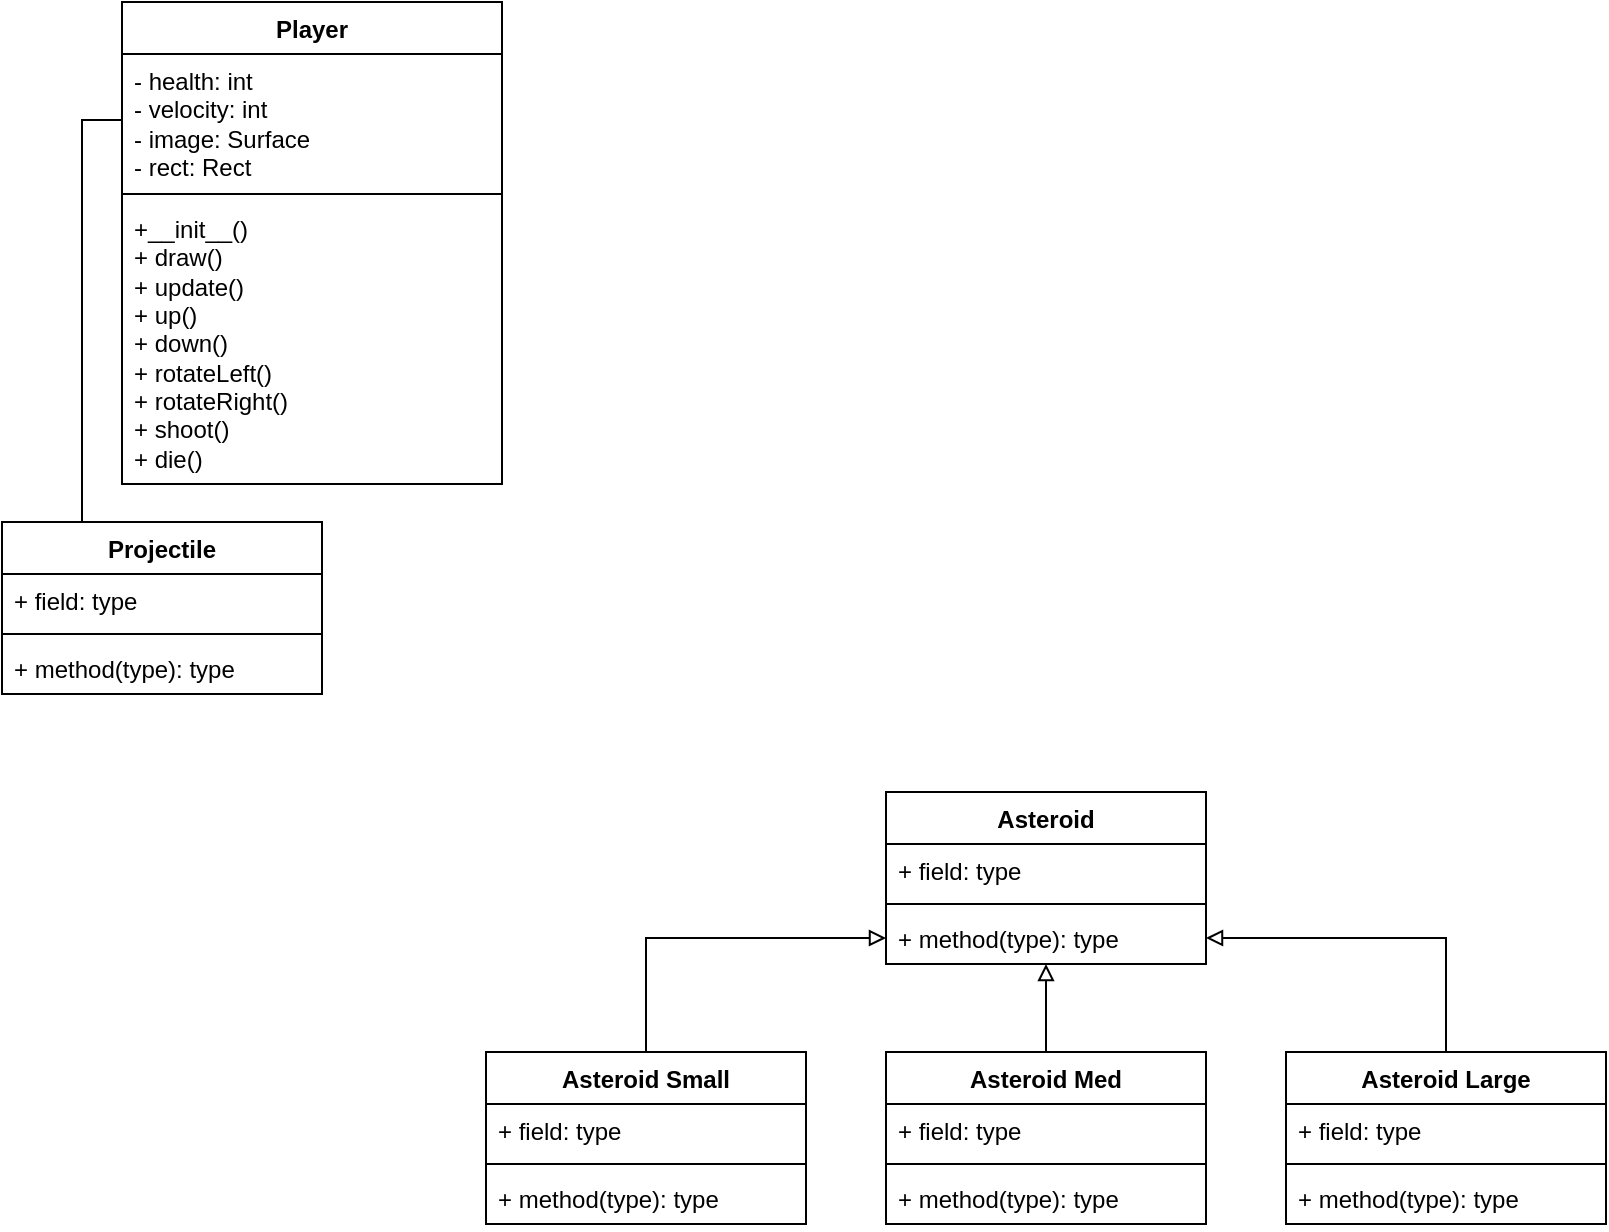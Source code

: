 <mxfile version="20.5.3" type="embed"><diagram name="Page-1" id="uJlZZ8GzOuchY80w957W"><mxGraphModel dx="584" dy="306" grid="0" gridSize="10" guides="1" tooltips="1" connect="1" arrows="1" fold="1" page="1" pageScale="1" pageWidth="850" pageHeight="1100" math="0" shadow="0"><root><mxCell id="0"/><mxCell id="1" parent="0"/><mxCell id="S6WL_8YAi1D2qai2WmP8-15" value="Asteroid" style="swimlane;fontStyle=1;align=center;verticalAlign=top;childLayout=stackLayout;horizontal=1;startSize=26;horizontalStack=0;resizeParent=1;resizeParentMax=0;resizeLast=0;collapsible=1;marginBottom=0;whiteSpace=wrap;html=1;" parent="1" vertex="1"><mxGeometry x="452" y="405" width="160" height="86" as="geometry"/></mxCell><mxCell id="S6WL_8YAi1D2qai2WmP8-16" value="+ field: type" style="text;strokeColor=none;fillColor=none;align=left;verticalAlign=top;spacingLeft=4;spacingRight=4;overflow=hidden;rotatable=0;points=[[0,0.5],[1,0.5]];portConstraint=eastwest;whiteSpace=wrap;html=1;" parent="S6WL_8YAi1D2qai2WmP8-15" vertex="1"><mxGeometry y="26" width="160" height="26" as="geometry"/></mxCell><mxCell id="S6WL_8YAi1D2qai2WmP8-17" value="" style="line;strokeWidth=1;fillColor=none;align=left;verticalAlign=middle;spacingTop=-1;spacingLeft=3;spacingRight=3;rotatable=0;labelPosition=right;points=[];portConstraint=eastwest;strokeColor=inherit;" parent="S6WL_8YAi1D2qai2WmP8-15" vertex="1"><mxGeometry y="52" width="160" height="8" as="geometry"/></mxCell><mxCell id="S6WL_8YAi1D2qai2WmP8-18" value="+ method(type): type" style="text;strokeColor=none;fillColor=none;align=left;verticalAlign=top;spacingLeft=4;spacingRight=4;overflow=hidden;rotatable=0;points=[[0,0.5],[1,0.5]];portConstraint=eastwest;whiteSpace=wrap;html=1;" parent="S6WL_8YAi1D2qai2WmP8-15" vertex="1"><mxGeometry y="60" width="160" height="26" as="geometry"/></mxCell><mxCell id="S6WL_8YAi1D2qai2WmP8-19" value="Player" style="swimlane;fontStyle=1;align=center;verticalAlign=top;childLayout=stackLayout;horizontal=1;startSize=26;horizontalStack=0;resizeParent=1;resizeParentMax=0;resizeLast=0;collapsible=1;marginBottom=0;whiteSpace=wrap;html=1;" parent="1" vertex="1"><mxGeometry x="70" y="10" width="190" height="241" as="geometry"/></mxCell><mxCell id="S6WL_8YAi1D2qai2WmP8-20" value="&lt;div&gt;- health: int&lt;/div&gt;&lt;div&gt;- velocity: int&lt;/div&gt;&lt;div&gt;- image: Surface&lt;/div&gt;&lt;div&gt;- rect: Rect&lt;/div&gt;" style="text;strokeColor=none;fillColor=none;align=left;verticalAlign=top;spacingLeft=4;spacingRight=4;overflow=hidden;rotatable=0;points=[[0,0.5],[1,0.5]];portConstraint=eastwest;whiteSpace=wrap;html=1;" parent="S6WL_8YAi1D2qai2WmP8-19" vertex="1"><mxGeometry y="26" width="190" height="66" as="geometry"/></mxCell><mxCell id="S6WL_8YAi1D2qai2WmP8-21" value="" style="line;strokeWidth=1;fillColor=none;align=left;verticalAlign=middle;spacingTop=-1;spacingLeft=3;spacingRight=3;rotatable=0;labelPosition=right;points=[];portConstraint=eastwest;strokeColor=inherit;" parent="S6WL_8YAi1D2qai2WmP8-19" vertex="1"><mxGeometry y="92" width="190" height="8" as="geometry"/></mxCell><mxCell id="S6WL_8YAi1D2qai2WmP8-22" value="&lt;div&gt;+__init__()&lt;/div&gt;&lt;div&gt;&lt;div&gt;+ draw()&lt;/div&gt;&lt;/div&gt;&lt;div&gt;+ update()&lt;br&gt;&lt;/div&gt;&lt;div&gt;+ up()&lt;br&gt;&lt;/div&gt;&lt;div&gt;+ down()&lt;/div&gt;&lt;div&gt;+ rotateLeft()&lt;/div&gt;&lt;div&gt;+ rotateRight()&lt;/div&gt;&lt;div&gt;+ shoot()&lt;br&gt;&lt;/div&gt;&lt;div&gt;+ die()&lt;/div&gt;" style="text;strokeColor=none;fillColor=none;align=left;verticalAlign=middle;spacingLeft=4;spacingRight=4;overflow=hidden;rotatable=0;points=[[0,0.5],[1,0.5]];portConstraint=eastwest;whiteSpace=wrap;html=1;strokeWidth=1;horizontal=1;" parent="S6WL_8YAi1D2qai2WmP8-19" vertex="1"><mxGeometry y="100" width="190" height="141" as="geometry"/></mxCell><mxCell id="S6WL_8YAi1D2qai2WmP8-23" value="Asteroid Small" style="swimlane;fontStyle=1;align=center;verticalAlign=top;childLayout=stackLayout;horizontal=1;startSize=26;horizontalStack=0;resizeParent=1;resizeParentMax=0;resizeLast=0;collapsible=1;marginBottom=0;whiteSpace=wrap;html=1;" parent="1" vertex="1"><mxGeometry x="252" y="535" width="160" height="86" as="geometry"/></mxCell><mxCell id="S6WL_8YAi1D2qai2WmP8-24" value="+ field: type" style="text;strokeColor=none;fillColor=none;align=left;verticalAlign=top;spacingLeft=4;spacingRight=4;overflow=hidden;rotatable=0;points=[[0,0.5],[1,0.5]];portConstraint=eastwest;whiteSpace=wrap;html=1;" parent="S6WL_8YAi1D2qai2WmP8-23" vertex="1"><mxGeometry y="26" width="160" height="26" as="geometry"/></mxCell><mxCell id="S6WL_8YAi1D2qai2WmP8-25" value="" style="line;strokeWidth=1;fillColor=none;align=left;verticalAlign=middle;spacingTop=-1;spacingLeft=3;spacingRight=3;rotatable=0;labelPosition=right;points=[];portConstraint=eastwest;strokeColor=inherit;" parent="S6WL_8YAi1D2qai2WmP8-23" vertex="1"><mxGeometry y="52" width="160" height="8" as="geometry"/></mxCell><mxCell id="S6WL_8YAi1D2qai2WmP8-26" value="+ method(type): type" style="text;strokeColor=none;fillColor=none;align=left;verticalAlign=top;spacingLeft=4;spacingRight=4;overflow=hidden;rotatable=0;points=[[0,0.5],[1,0.5]];portConstraint=eastwest;whiteSpace=wrap;html=1;" parent="S6WL_8YAi1D2qai2WmP8-23" vertex="1"><mxGeometry y="60" width="160" height="26" as="geometry"/></mxCell><mxCell id="S6WL_8YAi1D2qai2WmP8-27" value="Asteroid Large" style="swimlane;fontStyle=1;align=center;verticalAlign=top;childLayout=stackLayout;horizontal=1;startSize=26;horizontalStack=0;resizeParent=1;resizeParentMax=0;resizeLast=0;collapsible=1;marginBottom=0;whiteSpace=wrap;html=1;" parent="1" vertex="1"><mxGeometry x="652" y="535" width="160" height="86" as="geometry"/></mxCell><mxCell id="S6WL_8YAi1D2qai2WmP8-28" value="+ field: type" style="text;strokeColor=none;fillColor=none;align=left;verticalAlign=top;spacingLeft=4;spacingRight=4;overflow=hidden;rotatable=0;points=[[0,0.5],[1,0.5]];portConstraint=eastwest;whiteSpace=wrap;html=1;" parent="S6WL_8YAi1D2qai2WmP8-27" vertex="1"><mxGeometry y="26" width="160" height="26" as="geometry"/></mxCell><mxCell id="S6WL_8YAi1D2qai2WmP8-29" value="" style="line;strokeWidth=1;fillColor=none;align=left;verticalAlign=middle;spacingTop=-1;spacingLeft=3;spacingRight=3;rotatable=0;labelPosition=right;points=[];portConstraint=eastwest;strokeColor=inherit;" parent="S6WL_8YAi1D2qai2WmP8-27" vertex="1"><mxGeometry y="52" width="160" height="8" as="geometry"/></mxCell><mxCell id="S6WL_8YAi1D2qai2WmP8-30" value="+ method(type): type" style="text;strokeColor=none;fillColor=none;align=left;verticalAlign=top;spacingLeft=4;spacingRight=4;overflow=hidden;rotatable=0;points=[[0,0.5],[1,0.5]];portConstraint=eastwest;whiteSpace=wrap;html=1;" parent="S6WL_8YAi1D2qai2WmP8-27" vertex="1"><mxGeometry y="60" width="160" height="26" as="geometry"/></mxCell><mxCell id="S6WL_8YAi1D2qai2WmP8-44" style="edgeStyle=orthogonalEdgeStyle;rounded=0;orthogonalLoop=1;jettySize=auto;html=1;exitX=0.5;exitY=0;exitDx=0;exitDy=0;entryX=0.5;entryY=1;entryDx=0;entryDy=0;endArrow=block;endFill=0;" parent="1" source="S6WL_8YAi1D2qai2WmP8-31" target="S6WL_8YAi1D2qai2WmP8-15" edge="1"><mxGeometry relative="1" as="geometry"/></mxCell><mxCell id="S6WL_8YAi1D2qai2WmP8-31" value="Asteroid Med" style="swimlane;fontStyle=1;align=center;verticalAlign=top;childLayout=stackLayout;horizontal=1;startSize=26;horizontalStack=0;resizeParent=1;resizeParentMax=0;resizeLast=0;collapsible=1;marginBottom=0;whiteSpace=wrap;html=1;" parent="1" vertex="1"><mxGeometry x="452" y="535" width="160" height="86" as="geometry"/></mxCell><mxCell id="S6WL_8YAi1D2qai2WmP8-32" value="+ field: type" style="text;strokeColor=none;fillColor=none;align=left;verticalAlign=top;spacingLeft=4;spacingRight=4;overflow=hidden;rotatable=0;points=[[0,0.5],[1,0.5]];portConstraint=eastwest;whiteSpace=wrap;html=1;" parent="S6WL_8YAi1D2qai2WmP8-31" vertex="1"><mxGeometry y="26" width="160" height="26" as="geometry"/></mxCell><mxCell id="S6WL_8YAi1D2qai2WmP8-33" value="" style="line;strokeWidth=1;fillColor=none;align=left;verticalAlign=middle;spacingTop=-1;spacingLeft=3;spacingRight=3;rotatable=0;labelPosition=right;points=[];portConstraint=eastwest;strokeColor=inherit;" parent="S6WL_8YAi1D2qai2WmP8-31" vertex="1"><mxGeometry y="52" width="160" height="8" as="geometry"/></mxCell><mxCell id="S6WL_8YAi1D2qai2WmP8-34" value="+ method(type): type" style="text;strokeColor=none;fillColor=none;align=left;verticalAlign=top;spacingLeft=4;spacingRight=4;overflow=hidden;rotatable=0;points=[[0,0.5],[1,0.5]];portConstraint=eastwest;whiteSpace=wrap;html=1;" parent="S6WL_8YAi1D2qai2WmP8-31" vertex="1"><mxGeometry y="60" width="160" height="26" as="geometry"/></mxCell><mxCell id="S6WL_8YAi1D2qai2WmP8-38" style="edgeStyle=orthogonalEdgeStyle;rounded=0;orthogonalLoop=1;jettySize=auto;html=1;entryX=1;entryY=0.5;entryDx=0;entryDy=0;endArrow=block;endFill=0;exitX=0.5;exitY=0;exitDx=0;exitDy=0;" parent="1" source="S6WL_8YAi1D2qai2WmP8-27" target="S6WL_8YAi1D2qai2WmP8-18" edge="1"><mxGeometry relative="1" as="geometry"><mxPoint x="682" y="455" as="sourcePoint"/></mxGeometry></mxCell><mxCell id="S6WL_8YAi1D2qai2WmP8-39" style="edgeStyle=orthogonalEdgeStyle;rounded=0;orthogonalLoop=1;jettySize=auto;html=1;entryX=0;entryY=0.5;entryDx=0;entryDy=0;endArrow=block;endFill=0;exitX=0.5;exitY=0;exitDx=0;exitDy=0;" parent="1" source="S6WL_8YAi1D2qai2WmP8-23" target="S6WL_8YAi1D2qai2WmP8-18" edge="1"><mxGeometry relative="1" as="geometry"><mxPoint x="402" y="455" as="sourcePoint"/></mxGeometry></mxCell><mxCell id="S6WL_8YAi1D2qai2WmP8-40" value="Projectile" style="swimlane;fontStyle=1;align=center;verticalAlign=top;childLayout=stackLayout;horizontal=1;startSize=26;horizontalStack=0;resizeParent=1;resizeParentMax=0;resizeLast=0;collapsible=1;marginBottom=0;whiteSpace=wrap;html=1;" parent="1" vertex="1"><mxGeometry x="10" y="270" width="160" height="86" as="geometry"/></mxCell><mxCell id="S6WL_8YAi1D2qai2WmP8-41" value="+ field: type" style="text;strokeColor=none;fillColor=none;align=left;verticalAlign=top;spacingLeft=4;spacingRight=4;overflow=hidden;rotatable=0;points=[[0,0.5],[1,0.5]];portConstraint=eastwest;whiteSpace=wrap;html=1;" parent="S6WL_8YAi1D2qai2WmP8-40" vertex="1"><mxGeometry y="26" width="160" height="26" as="geometry"/></mxCell><mxCell id="S6WL_8YAi1D2qai2WmP8-42" value="" style="line;strokeWidth=1;fillColor=none;align=left;verticalAlign=middle;spacingTop=-1;spacingLeft=3;spacingRight=3;rotatable=0;labelPosition=right;points=[];portConstraint=eastwest;strokeColor=inherit;" parent="S6WL_8YAi1D2qai2WmP8-40" vertex="1"><mxGeometry y="52" width="160" height="8" as="geometry"/></mxCell><mxCell id="S6WL_8YAi1D2qai2WmP8-43" value="+ method(type): type" style="text;strokeColor=none;fillColor=none;align=left;verticalAlign=top;spacingLeft=4;spacingRight=4;overflow=hidden;rotatable=0;points=[[0,0.5],[1,0.5]];portConstraint=eastwest;whiteSpace=wrap;html=1;" parent="S6WL_8YAi1D2qai2WmP8-40" vertex="1"><mxGeometry y="60" width="160" height="26" as="geometry"/></mxCell><mxCell id="S6WL_8YAi1D2qai2WmP8-49" value="" style="endArrow=none;html=1;edgeStyle=orthogonalEdgeStyle;rounded=0;exitX=0.25;exitY=0;exitDx=0;exitDy=0;entryX=0;entryY=0.5;entryDx=0;entryDy=0;" parent="1" source="S6WL_8YAi1D2qai2WmP8-40" target="S6WL_8YAi1D2qai2WmP8-20" edge="1"><mxGeometry relative="1" as="geometry"><mxPoint x="380" y="190" as="sourcePoint"/><mxPoint x="540" y="190" as="targetPoint"/></mxGeometry></mxCell></root></mxGraphModel></diagram></mxfile>